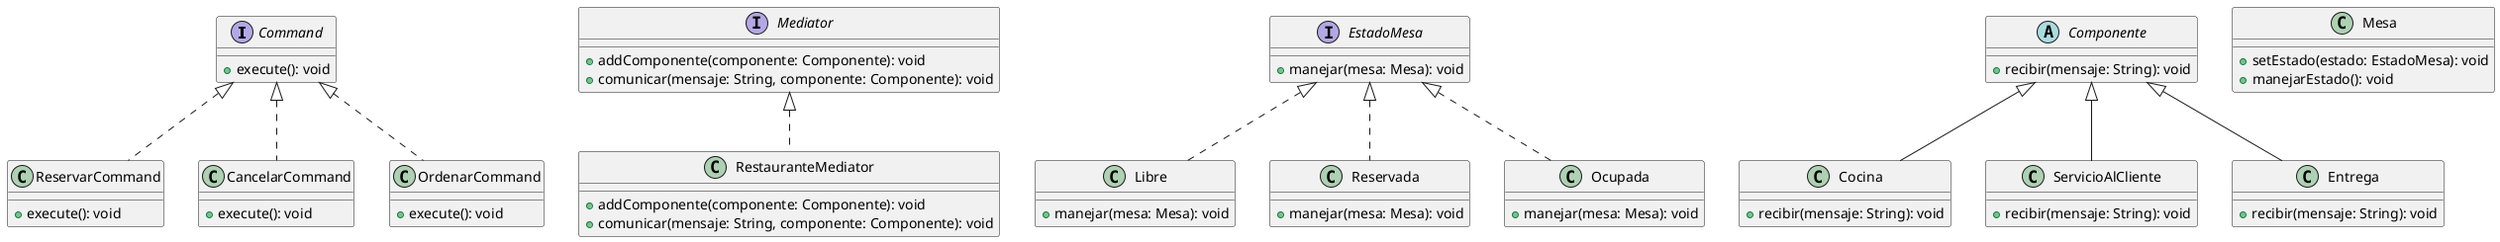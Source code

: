 @startuml

interface Command {
  +execute(): void
}

interface Mediator {
  +addComponente(componente: Componente): void
  +comunicar(mensaje: String, componente: Componente): void
}

interface EstadoMesa {
  +manejar(mesa: Mesa): void
}

abstract class Componente {
  +recibir(mensaje: String): void
}

class ReservarCommand {
  +execute(): void
}

class CancelarCommand {
  +execute(): void
}

class OrdenarCommand {
  +execute(): void
}

class Cocina {
  +recibir(mensaje: String): void
}

class ServicioAlCliente {
  +recibir(mensaje: String): void
}

class Entrega {
  +recibir(mensaje: String): void
}

class Libre {
  +manejar(mesa: Mesa): void
}

class Reservada {
  +manejar(mesa: Mesa): void
}

class Ocupada {
  +manejar(mesa: Mesa): void
}

class Mesa {
  +setEstado(estado: EstadoMesa): void
  +manejarEstado(): void
}

class RestauranteMediator {
  +addComponente(componente: Componente): void
  +comunicar(mensaje: String, componente: Componente): void
}

Command <|.. ReservarCommand
Command <|.. CancelarCommand
Command <|.. OrdenarCommand

Componente <|-- Cocina
Componente <|-- ServicioAlCliente
Componente <|-- Entrega

EstadoMesa <|.. Libre
EstadoMesa <|.. Reservada
EstadoMesa <|.. Ocupada

Mediator <|.. RestauranteMediator

@enduml